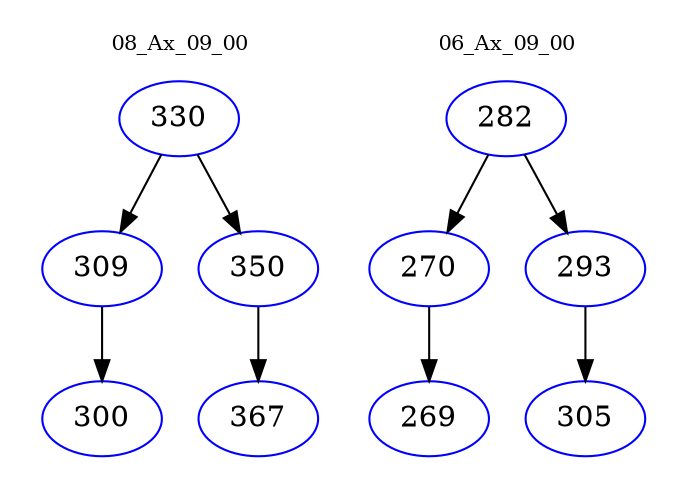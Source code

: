 digraph{
subgraph cluster_0 {
color = white
label = "08_Ax_09_00";
fontsize=10;
T0_330 [label="330", color="blue"]
T0_330 -> T0_309 [color="black"]
T0_309 [label="309", color="blue"]
T0_309 -> T0_300 [color="black"]
T0_300 [label="300", color="blue"]
T0_330 -> T0_350 [color="black"]
T0_350 [label="350", color="blue"]
T0_350 -> T0_367 [color="black"]
T0_367 [label="367", color="blue"]
}
subgraph cluster_1 {
color = white
label = "06_Ax_09_00";
fontsize=10;
T1_282 [label="282", color="blue"]
T1_282 -> T1_270 [color="black"]
T1_270 [label="270", color="blue"]
T1_270 -> T1_269 [color="black"]
T1_269 [label="269", color="blue"]
T1_282 -> T1_293 [color="black"]
T1_293 [label="293", color="blue"]
T1_293 -> T1_305 [color="black"]
T1_305 [label="305", color="blue"]
}
}
